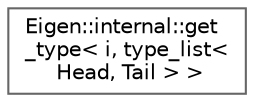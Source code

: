 digraph "类继承关系图"
{
 // LATEX_PDF_SIZE
  bgcolor="transparent";
  edge [fontname=Helvetica,fontsize=10,labelfontname=Helvetica,labelfontsize=10];
  node [fontname=Helvetica,fontsize=10,shape=box,height=0.2,width=0.4];
  rankdir="LR";
  Node0 [id="Node000000",label="Eigen::internal::get\l_type\< i, type_list\<\l Head, Tail \> \>",height=0.2,width=0.4,color="grey40", fillcolor="white", style="filled",URL="$struct_eigen_1_1internal_1_1get__type_3_01i_00_01type__list_3_01_head_00_01_tail_01_4_01_4.html",tooltip=" "];
}
